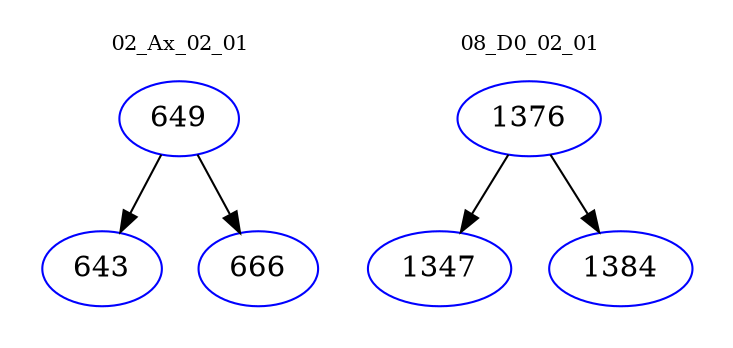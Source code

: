 digraph{
subgraph cluster_0 {
color = white
label = "02_Ax_02_01";
fontsize=10;
T0_649 [label="649", color="blue"]
T0_649 -> T0_643 [color="black"]
T0_643 [label="643", color="blue"]
T0_649 -> T0_666 [color="black"]
T0_666 [label="666", color="blue"]
}
subgraph cluster_1 {
color = white
label = "08_D0_02_01";
fontsize=10;
T1_1376 [label="1376", color="blue"]
T1_1376 -> T1_1347 [color="black"]
T1_1347 [label="1347", color="blue"]
T1_1376 -> T1_1384 [color="black"]
T1_1384 [label="1384", color="blue"]
}
}
